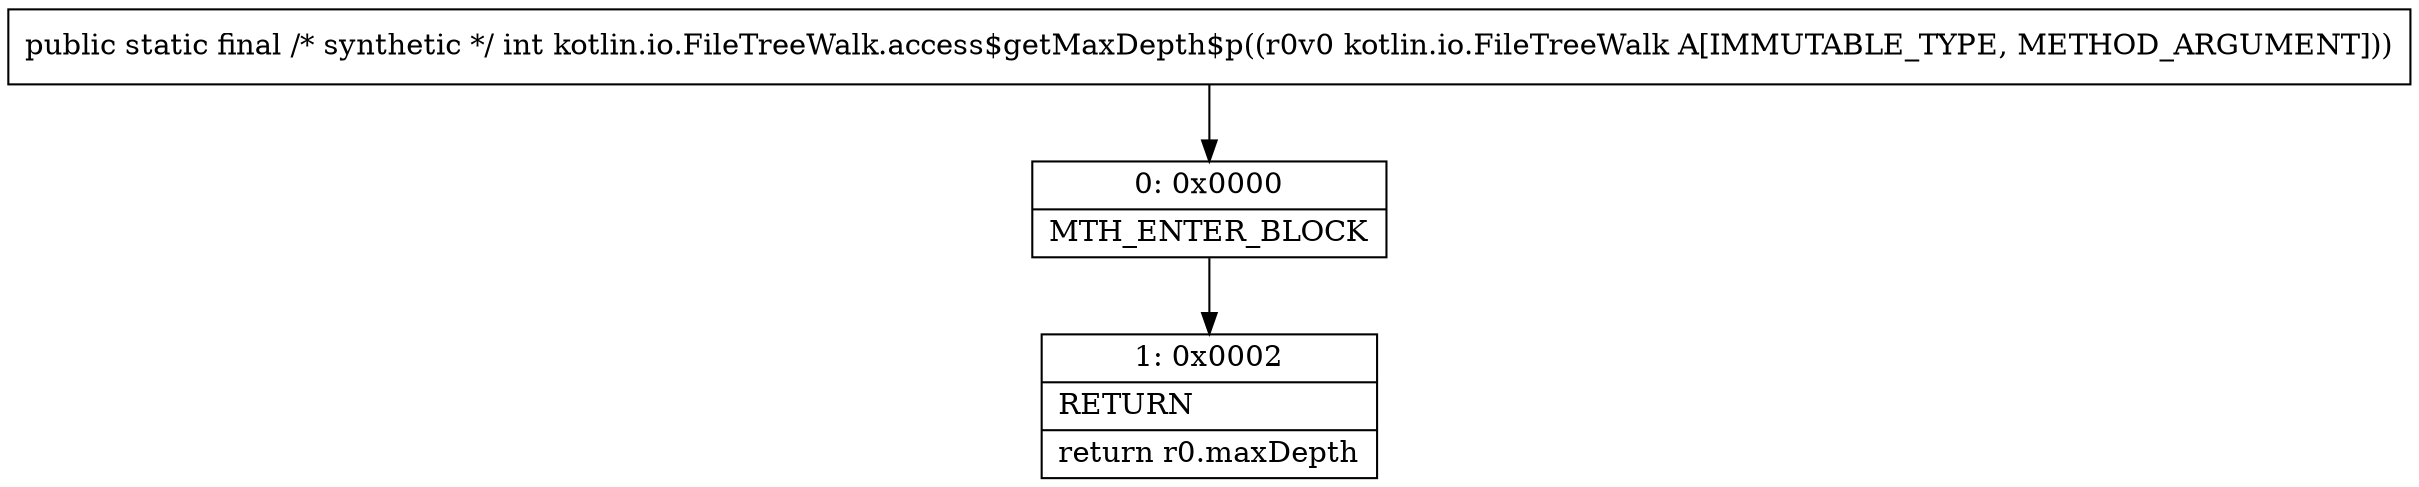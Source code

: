 digraph "CFG forkotlin.io.FileTreeWalk.access$getMaxDepth$p(Lkotlin\/io\/FileTreeWalk;)I" {
Node_0 [shape=record,label="{0\:\ 0x0000|MTH_ENTER_BLOCK\l}"];
Node_1 [shape=record,label="{1\:\ 0x0002|RETURN\l|return r0.maxDepth\l}"];
MethodNode[shape=record,label="{public static final \/* synthetic *\/ int kotlin.io.FileTreeWalk.access$getMaxDepth$p((r0v0 kotlin.io.FileTreeWalk A[IMMUTABLE_TYPE, METHOD_ARGUMENT])) }"];
MethodNode -> Node_0;
Node_0 -> Node_1;
}

